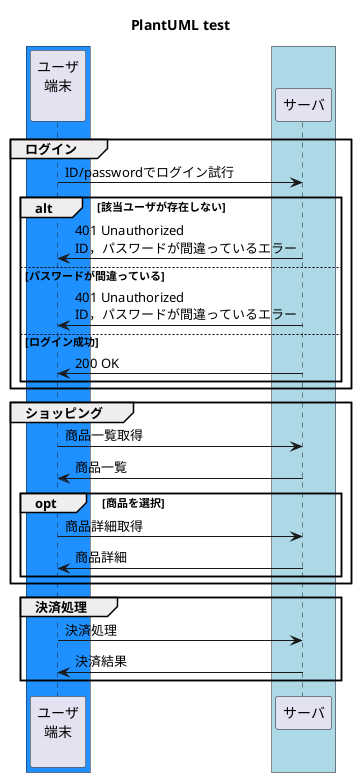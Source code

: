 @startuml conversation
title PlantUML test
box #DodgerBlue
participant "ユーザ\n端末\n" as ユーザ端末
end box

box #LightBlue
participant "サーバ" as サーバ

group ログイン
  ユーザ端末 -> サーバ : ID/passwordでログイン試行

  alt 該当ユーザが存在しない
    ユーザ端末 <- サーバ : 401 Unauthorized\nID，パスワードが間違っているエラー
  else パスワードが間違っている
    ユーザ端末 <- サーバ : 401 Unauthorized\nID，パスワードが間違っているエラー
  else ログイン成功
    ユーザ端末 <- サーバ : 200 OK
  end
end

group ショッピング
  ユーザ端末 -> サーバ : 商品一覧取得
  ユーザ端末 <- サーバ : 商品一覧
  opt 商品を選択
    ユーザ端末 -> サーバ : 商品詳細取得
    ユーザ端末 <- サーバ : 商品詳細
  end
end

group 決済処理
  ユーザ端末 -> サーバ : 決済処理
  ユーザ端末 <- サーバ : 決済結果
end

@enduml
